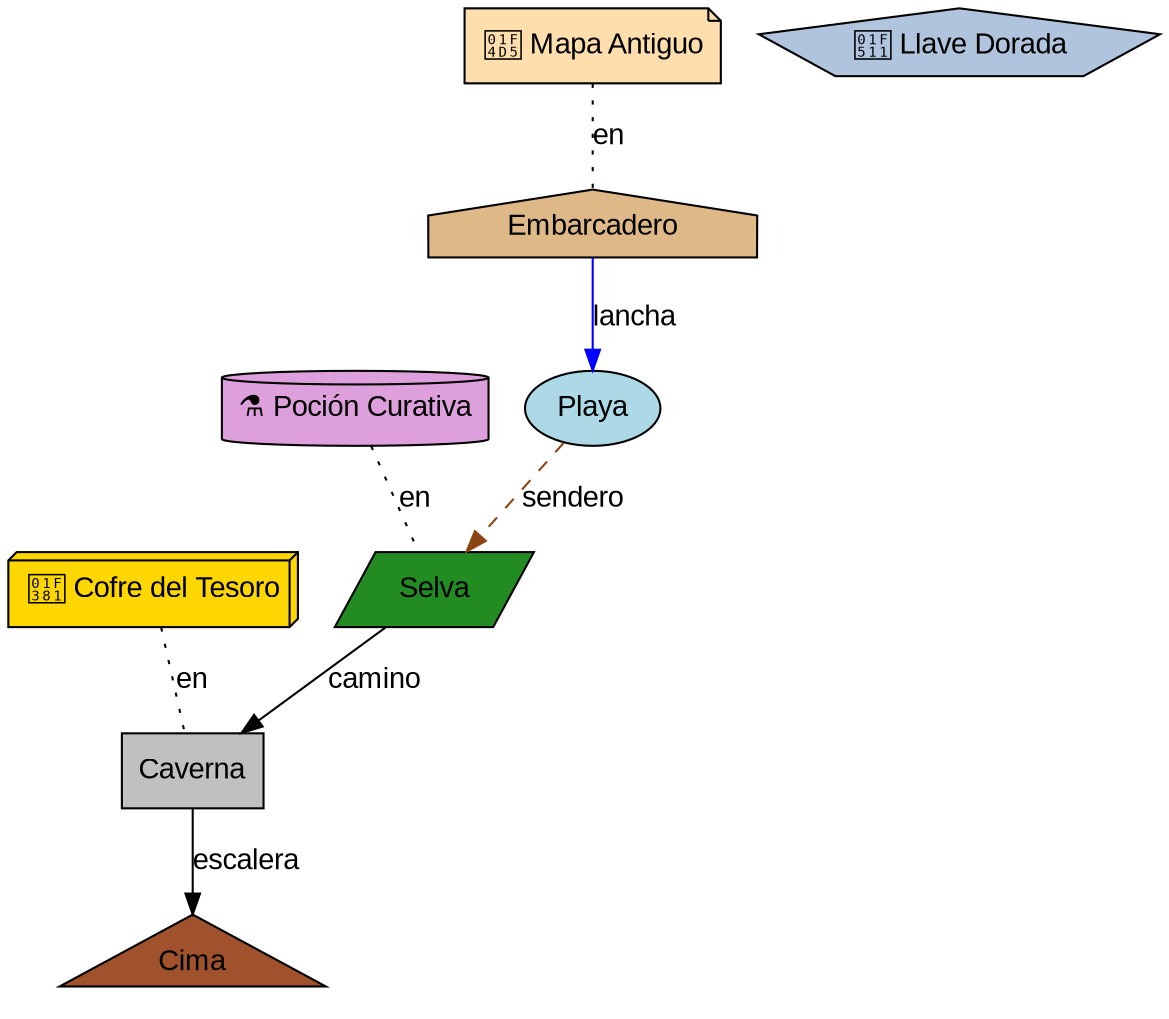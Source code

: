 digraph "Isla del Tesoro" {
  // Configuración general
  graph [fontname="Arial", rankdir=TB, overlap=false, splines=true];
  node [fontname="Arial", style=filled];
  edge [fontname="Arial"];

  // Lugares
  "Playa" [shape=ellipse, fillcolor="lightblue", label="Playa", pos="0,0!"];
  "Selva" [shape=parallelogram, fillcolor="forestgreen", label="Selva", pos="1,1!"];
  "Cima" [shape=triangle, fillcolor="sienna", label="Cima", pos="3,2!"];
  "Caverna" [shape=box, fillcolor="gray", label="Caverna", pos="2,1!"];
  "Embarcadero" [shape=house, fillcolor="burlywood", label="Embarcadero", pos="0,2!"];

  // Objetos en coordenadas específicas
  "obj_Llave_Dorada" [shape=pentagon, fillcolor="lightsteelblue", label="🔑 Llave Dorada", pos="2,2!"];

  // Objetos en lugares
  "obj_Cofre_del_Tesoro" [shape=box3d, fillcolor="gold", label="🎁 Cofre del Tesoro"];
  "obj_Cofre_del_Tesoro" -> "Caverna" [label="en", dir=none, style=dotted];
  "obj_Mapa_Antiguo" [shape=note, fillcolor="navajowhite", label="📕 Mapa Antiguo"];
  "obj_Mapa_Antiguo" -> "Embarcadero" [label="en", dir=none, style=dotted];
  "obj_Poción_Curativa" [shape=cylinder, fillcolor="plum", label="⚗️ Poción Curativa"];
  "obj_Poción_Curativa" -> "Selva" [label="en", dir=none, style=dotted];

  // Conexiones entre lugares
  "Playa" -> "Selva" [label="sendero", color="saddlebrown", style=dashed];
  "Selva" -> "Caverna" [label="camino", color="black", style=solid];
  "Caverna" -> "Cima" [label="escalera", color="black", style=solid];
  "Embarcadero" -> "Playa" [label="lancha", color="blue", style=solid];
}
